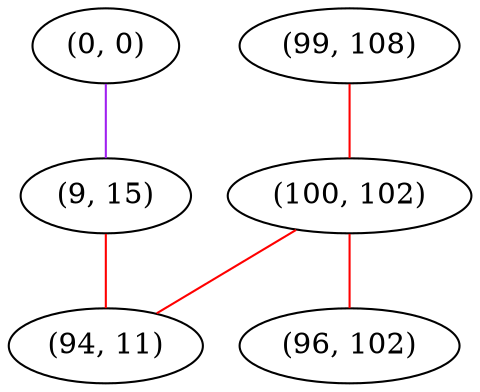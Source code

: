 graph "" {
"(0, 0)";
"(99, 108)";
"(100, 102)";
"(9, 15)";
"(94, 11)";
"(96, 102)";
"(0, 0)" -- "(9, 15)"  [color=purple, key=0, weight=4];
"(99, 108)" -- "(100, 102)"  [color=red, key=0, weight=1];
"(100, 102)" -- "(94, 11)"  [color=red, key=0, weight=1];
"(100, 102)" -- "(96, 102)"  [color=red, key=0, weight=1];
"(9, 15)" -- "(94, 11)"  [color=red, key=0, weight=1];
}
